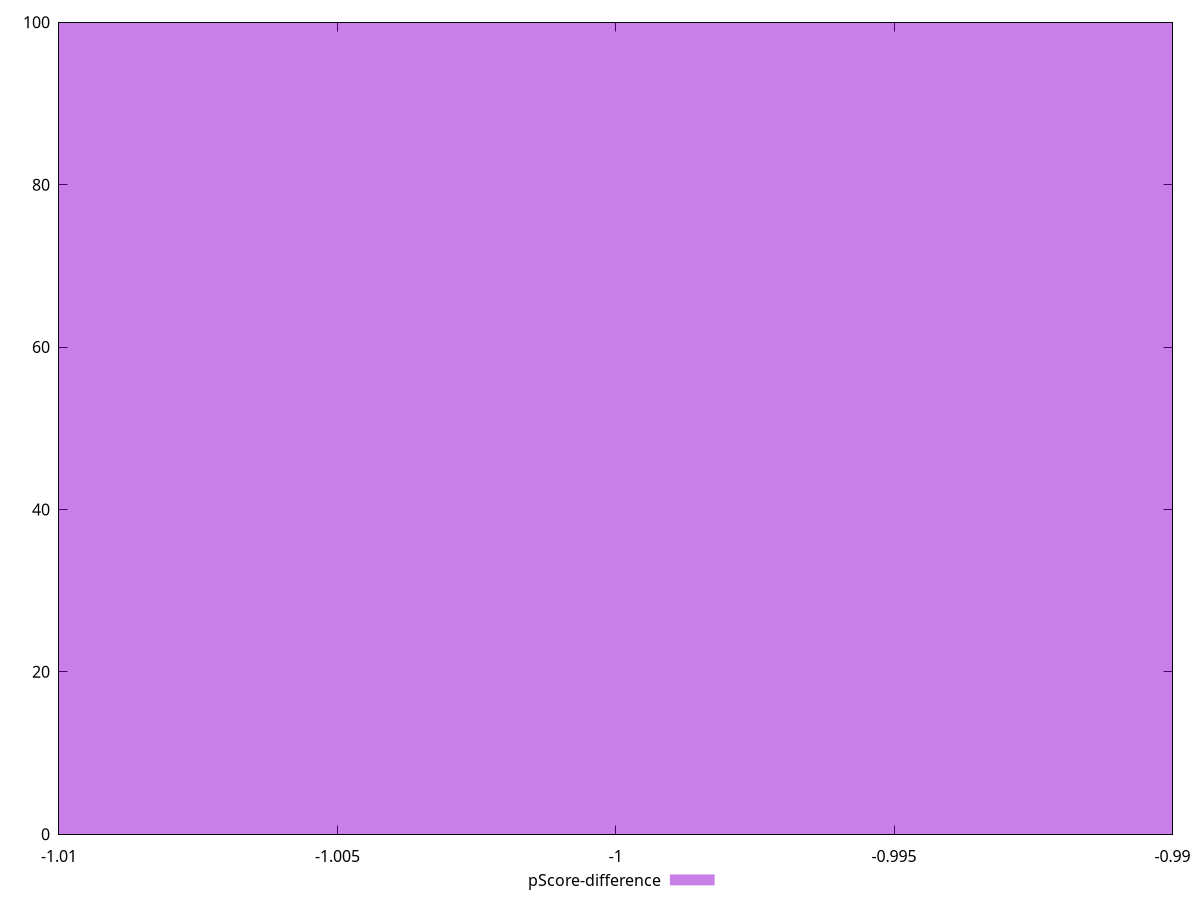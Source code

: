 reset

$pScoreDifference <<EOF
-1 100
EOF

set key outside below
set boxwidth 0.1
set xrange [-1.01:-0.99]
set yrange [0:100]
set trange [0:100]
set style fill transparent solid 0.5 noborder
set terminal svg size 640, 490 enhanced background rgb 'white'
set output "report_00012_2021-02-09T11:01:39.952Z/total-byte-weight/samples/pages+cached+noadtech+nomedia+nocss/pScore-difference/histogram.svg"

plot $pScoreDifference title "pScore-difference" with boxes

reset
